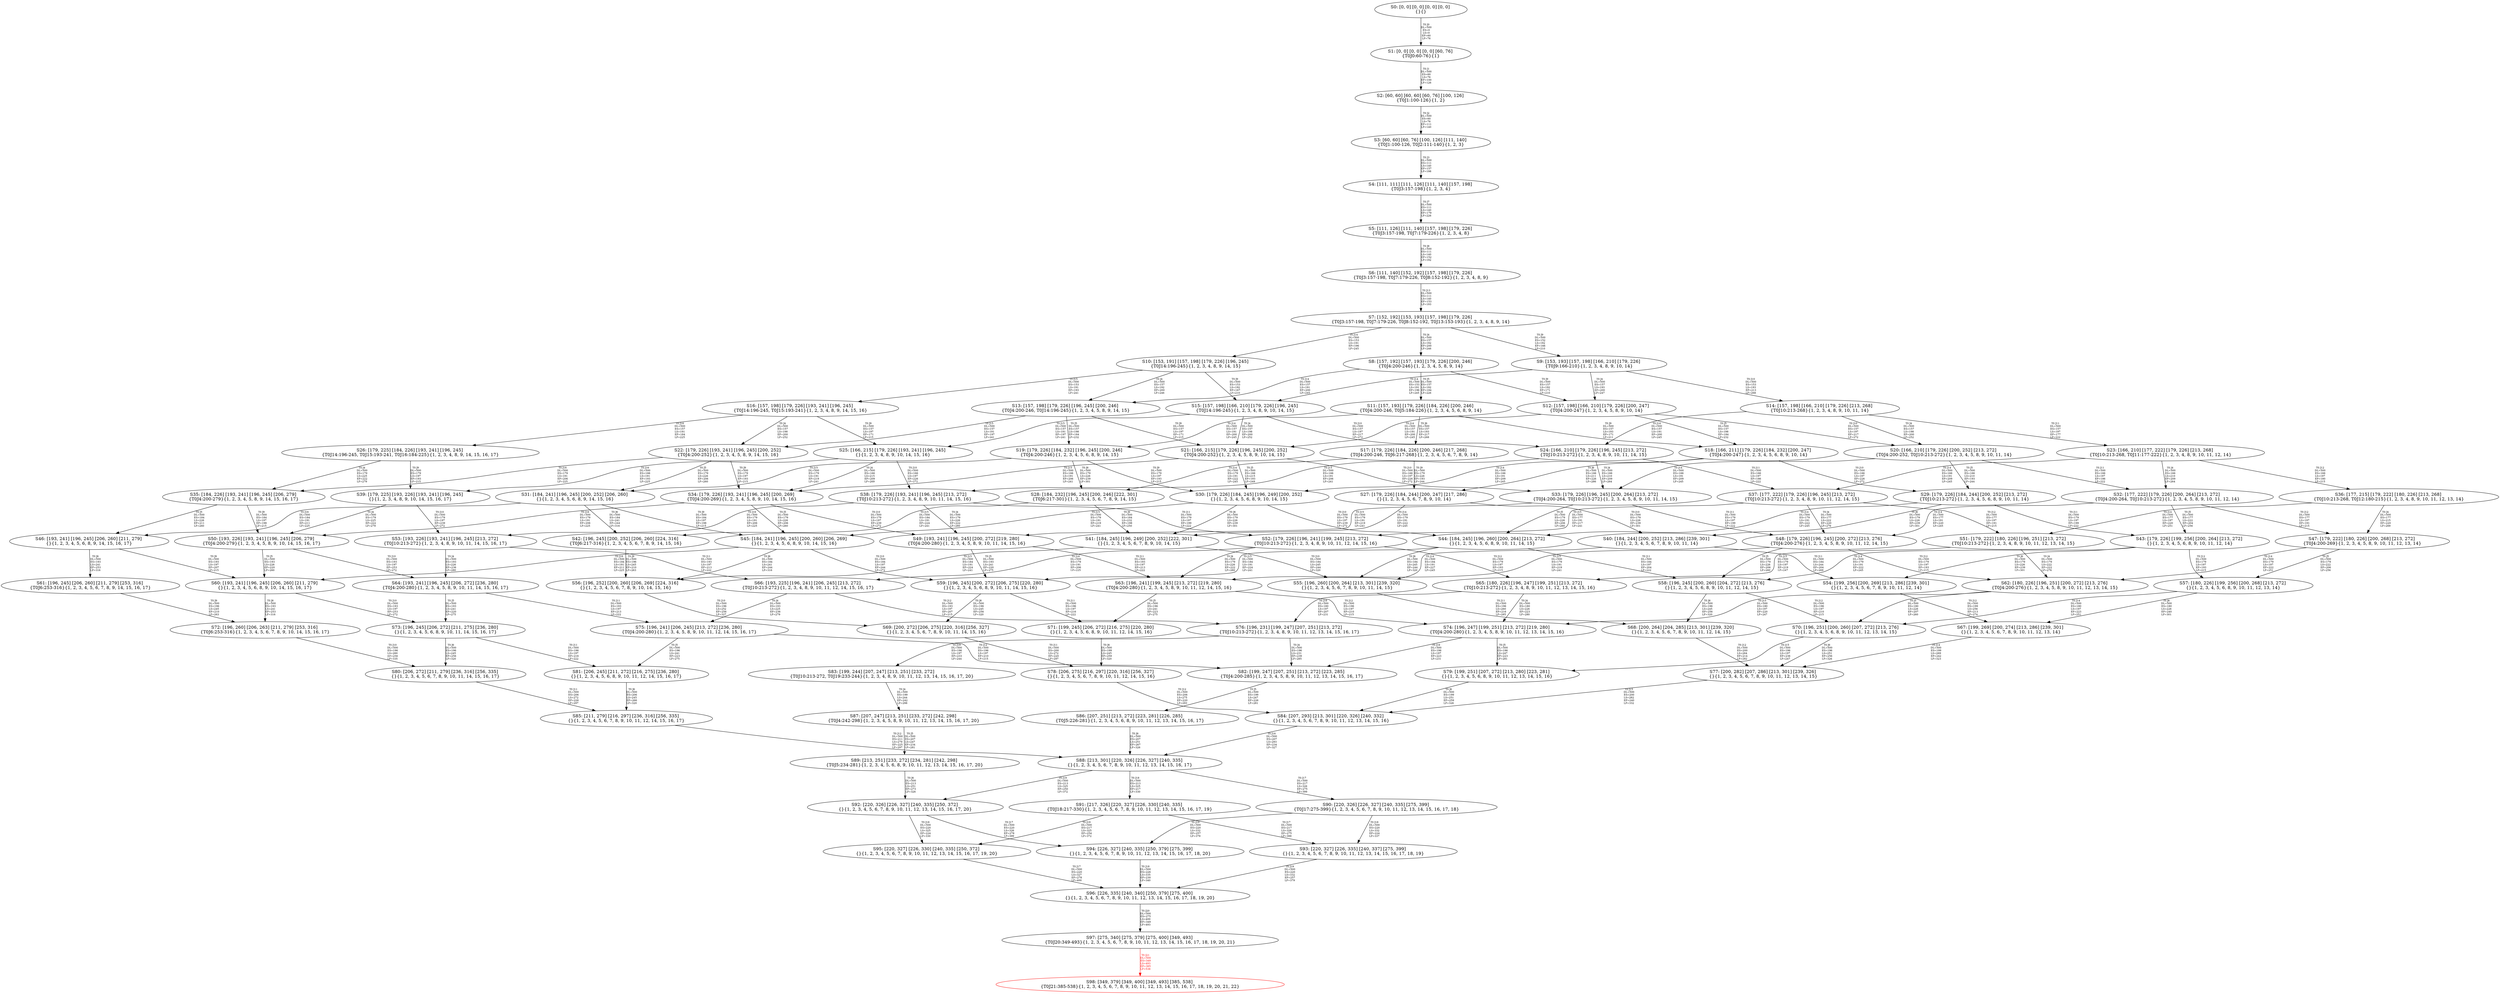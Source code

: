 digraph {
	S0[label="S0: [0, 0] [0, 0] [0, 0] [0, 0] \n{}{}"];
	S1[label="S1: [0, 0] [0, 0] [0, 0] [60, 76] \n{T0J0:60-76}{1}"];
	S2[label="S2: [60, 60] [60, 60] [60, 76] [100, 126] \n{T0J1:100-126}{1, 2}"];
	S3[label="S3: [60, 60] [60, 76] [100, 126] [111, 140] \n{T0J1:100-126, T0J2:111-140}{1, 2, 3}"];
	S4[label="S4: [111, 111] [111, 126] [111, 140] [157, 198] \n{T0J3:157-198}{1, 2, 3, 4}"];
	S5[label="S5: [111, 126] [111, 140] [157, 198] [179, 226] \n{T0J3:157-198, T0J7:179-226}{1, 2, 3, 4, 8}"];
	S6[label="S6: [111, 140] [152, 192] [157, 198] [179, 226] \n{T0J3:157-198, T0J7:179-226, T0J8:152-192}{1, 2, 3, 4, 8, 9}"];
	S7[label="S7: [152, 192] [153, 193] [157, 198] [179, 226] \n{T0J3:157-198, T0J7:179-226, T0J8:152-192, T0J13:153-193}{1, 2, 3, 4, 8, 9, 14}"];
	S8[label="S8: [157, 192] [157, 193] [179, 226] [200, 246] \n{T0J4:200-246}{1, 2, 3, 4, 5, 8, 9, 14}"];
	S9[label="S9: [153, 193] [157, 198] [166, 210] [179, 226] \n{T0J9:166-210}{1, 2, 3, 4, 8, 9, 10, 14}"];
	S10[label="S10: [153, 191] [157, 198] [179, 226] [196, 245] \n{T0J14:196-245}{1, 2, 3, 4, 8, 9, 14, 15}"];
	S11[label="S11: [157, 193] [179, 226] [184, 226] [200, 246] \n{T0J4:200-246, T0J5:184-226}{1, 2, 3, 4, 5, 6, 8, 9, 14}"];
	S12[label="S12: [157, 198] [166, 210] [179, 226] [200, 247] \n{T0J4:200-247}{1, 2, 3, 4, 5, 8, 9, 10, 14}"];
	S13[label="S13: [157, 198] [179, 226] [196, 245] [200, 246] \n{T0J4:200-246, T0J14:196-245}{1, 2, 3, 4, 5, 8, 9, 14, 15}"];
	S14[label="S14: [157, 198] [166, 210] [179, 226] [213, 268] \n{T0J10:213-268}{1, 2, 3, 4, 8, 9, 10, 11, 14}"];
	S15[label="S15: [157, 198] [166, 210] [179, 226] [196, 245] \n{T0J14:196-245}{1, 2, 3, 4, 8, 9, 10, 14, 15}"];
	S16[label="S16: [157, 198] [179, 226] [193, 241] [196, 245] \n{T0J14:196-245, T0J15:193-241}{1, 2, 3, 4, 8, 9, 14, 15, 16}"];
	S17[label="S17: [179, 226] [184, 226] [200, 246] [217, 268] \n{T0J4:200-246, T0J6:217-268}{1, 2, 3, 4, 5, 6, 7, 8, 9, 14}"];
	S18[label="S18: [166, 211] [179, 226] [184, 232] [200, 247] \n{T0J4:200-247}{1, 2, 3, 4, 5, 6, 8, 9, 10, 14}"];
	S19[label="S19: [179, 226] [184, 232] [196, 245] [200, 246] \n{T0J4:200-246}{1, 2, 3, 4, 5, 6, 8, 9, 14, 15}"];
	S20[label="S20: [166, 210] [179, 226] [200, 252] [213, 272] \n{T0J4:200-252, T0J10:213-272}{1, 2, 3, 4, 5, 8, 9, 10, 11, 14}"];
	S21[label="S21: [166, 215] [179, 226] [196, 245] [200, 252] \n{T0J4:200-252}{1, 2, 3, 4, 5, 8, 9, 10, 14, 15}"];
	S22[label="S22: [179, 226] [193, 241] [196, 245] [200, 252] \n{T0J4:200-252}{1, 2, 3, 4, 5, 8, 9, 14, 15, 16}"];
	S23[label="S23: [166, 210] [177, 222] [179, 226] [213, 268] \n{T0J10:213-268, T0J11:177-222}{1, 2, 3, 4, 8, 9, 10, 11, 12, 14}"];
	S24[label="S24: [166, 210] [179, 226] [196, 245] [213, 272] \n{T0J10:213-272}{1, 2, 3, 4, 8, 9, 10, 11, 14, 15}"];
	S25[label="S25: [166, 215] [179, 226] [193, 241] [196, 245] \n{}{1, 2, 3, 4, 8, 9, 10, 14, 15, 16}"];
	S26[label="S26: [179, 225] [184, 226] [193, 241] [196, 245] \n{T0J14:196-245, T0J15:193-241, T0J16:184-225}{1, 2, 3, 4, 8, 9, 14, 15, 16, 17}"];
	S27[label="S27: [179, 226] [184, 244] [200, 247] [217, 286] \n{}{1, 2, 3, 4, 5, 6, 7, 8, 9, 10, 14}"];
	S28[label="S28: [184, 232] [196, 245] [200, 246] [222, 301] \n{T0J6:217-301}{1, 2, 3, 4, 5, 6, 7, 8, 9, 14, 15}"];
	S29[label="S29: [179, 226] [184, 244] [200, 252] [213, 272] \n{T0J10:213-272}{1, 2, 3, 4, 5, 6, 8, 9, 10, 11, 14}"];
	S30[label="S30: [179, 226] [184, 245] [196, 249] [200, 252] \n{}{1, 2, 3, 4, 5, 6, 8, 9, 10, 14, 15}"];
	S31[label="S31: [184, 241] [196, 245] [200, 252] [206, 260] \n{}{1, 2, 3, 4, 5, 6, 8, 9, 14, 15, 16}"];
	S32[label="S32: [177, 222] [179, 226] [200, 264] [213, 272] \n{T0J4:200-264, T0J10:213-272}{1, 2, 3, 4, 5, 8, 9, 10, 11, 12, 14}"];
	S33[label="S33: [179, 226] [196, 245] [200, 264] [213, 272] \n{T0J4:200-264, T0J10:213-272}{1, 2, 3, 4, 5, 8, 9, 10, 11, 14, 15}"];
	S34[label="S34: [179, 226] [193, 241] [196, 245] [200, 269] \n{T0J4:200-269}{1, 2, 3, 4, 5, 8, 9, 10, 14, 15, 16}"];
	S35[label="S35: [184, 226] [193, 241] [196, 245] [206, 279] \n{T0J4:200-279}{1, 2, 3, 4, 5, 8, 9, 14, 15, 16, 17}"];
	S36[label="S36: [177, 215] [179, 222] [180, 226] [213, 268] \n{T0J10:213-268, T0J12:180-215}{1, 2, 3, 4, 8, 9, 10, 11, 12, 13, 14}"];
	S37[label="S37: [177, 222] [179, 226] [196, 245] [213, 272] \n{T0J10:213-272}{1, 2, 3, 4, 8, 9, 10, 11, 12, 14, 15}"];
	S38[label="S38: [179, 226] [193, 241] [196, 245] [213, 272] \n{T0J10:213-272}{1, 2, 3, 4, 8, 9, 10, 11, 14, 15, 16}"];
	S39[label="S39: [179, 225] [193, 226] [193, 241] [196, 245] \n{}{1, 2, 3, 4, 8, 9, 10, 14, 15, 16, 17}"];
	S40[label="S40: [184, 244] [200, 252] [213, 286] [239, 301] \n{}{1, 2, 3, 4, 5, 6, 7, 8, 9, 10, 11, 14}"];
	S41[label="S41: [184, 245] [196, 249] [200, 252] [222, 301] \n{}{1, 2, 3, 4, 5, 6, 7, 8, 9, 10, 14, 15}"];
	S42[label="S42: [196, 245] [200, 252] [206, 260] [224, 316] \n{T0J6:217-316}{1, 2, 3, 4, 5, 6, 7, 8, 9, 14, 15, 16}"];
	S43[label="S43: [179, 226] [199, 256] [200, 264] [213, 272] \n{}{1, 2, 3, 4, 5, 6, 8, 9, 10, 11, 12, 14}"];
	S44[label="S44: [184, 245] [196, 260] [200, 264] [213, 272] \n{}{1, 2, 3, 4, 5, 6, 8, 9, 10, 11, 14, 15}"];
	S45[label="S45: [184, 241] [196, 245] [200, 260] [206, 269] \n{}{1, 2, 3, 4, 5, 6, 8, 9, 10, 14, 15, 16}"];
	S46[label="S46: [193, 241] [196, 245] [206, 260] [211, 279] \n{}{1, 2, 3, 4, 5, 6, 8, 9, 14, 15, 16, 17}"];
	S47[label="S47: [179, 222] [180, 226] [200, 268] [213, 272] \n{T0J4:200-269}{1, 2, 3, 4, 5, 8, 9, 10, 11, 12, 13, 14}"];
	S48[label="S48: [179, 226] [196, 245] [200, 272] [213, 276] \n{T0J4:200-276}{1, 2, 3, 4, 5, 8, 9, 10, 11, 12, 14, 15}"];
	S49[label="S49: [193, 241] [196, 245] [200, 272] [219, 280] \n{T0J4:200-280}{1, 2, 3, 4, 5, 8, 9, 10, 11, 14, 15, 16}"];
	S50[label="S50: [193, 226] [193, 241] [196, 245] [206, 279] \n{T0J4:200-279}{1, 2, 3, 4, 5, 8, 9, 10, 14, 15, 16, 17}"];
	S51[label="S51: [179, 222] [180, 226] [196, 251] [213, 272] \n{T0J10:213-272}{1, 2, 3, 4, 8, 9, 10, 11, 12, 13, 14, 15}"];
	S52[label="S52: [179, 226] [196, 241] [199, 245] [213, 272] \n{T0J10:213-272}{1, 2, 3, 4, 8, 9, 10, 11, 12, 14, 15, 16}"];
	S53[label="S53: [193, 226] [193, 241] [196, 245] [213, 272] \n{T0J10:213-272}{1, 2, 3, 4, 8, 9, 10, 11, 14, 15, 16, 17}"];
	S54[label="S54: [199, 256] [200, 269] [213, 286] [239, 301] \n{}{1, 2, 3, 4, 5, 6, 7, 8, 9, 10, 11, 12, 14}"];
	S55[label="S55: [196, 260] [200, 264] [213, 301] [239, 320] \n{}{1, 2, 3, 4, 5, 6, 7, 8, 9, 10, 11, 14, 15}"];
	S56[label="S56: [196, 252] [200, 260] [206, 269] [224, 316] \n{}{1, 2, 3, 4, 5, 6, 7, 8, 9, 10, 14, 15, 16}"];
	S57[label="S57: [180, 226] [199, 256] [200, 268] [213, 272] \n{}{1, 2, 3, 4, 5, 6, 8, 9, 10, 11, 12, 13, 14}"];
	S58[label="S58: [196, 245] [200, 260] [204, 272] [213, 276] \n{}{1, 2, 3, 4, 5, 6, 8, 9, 10, 11, 12, 14, 15}"];
	S59[label="S59: [196, 245] [200, 272] [206, 275] [220, 280] \n{}{1, 2, 3, 4, 5, 6, 8, 9, 10, 11, 14, 15, 16}"];
	S60[label="S60: [193, 241] [196, 245] [206, 260] [211, 279] \n{}{1, 2, 3, 4, 5, 6, 8, 9, 10, 14, 15, 16, 17}"];
	S61[label="S61: [196, 245] [206, 260] [211, 279] [253, 316] \n{T0J6:253-316}{1, 2, 3, 4, 5, 6, 7, 8, 9, 14, 15, 16, 17}"];
	S62[label="S62: [180, 226] [196, 251] [200, 272] [213, 276] \n{T0J4:200-276}{1, 2, 3, 4, 5, 8, 9, 10, 11, 12, 13, 14, 15}"];
	S63[label="S63: [196, 241] [199, 245] [213, 272] [219, 280] \n{T0J4:200-280}{1, 2, 3, 4, 5, 8, 9, 10, 11, 12, 14, 15, 16}"];
	S64[label="S64: [193, 241] [196, 245] [206, 272] [236, 280] \n{T0J4:200-280}{1, 2, 3, 4, 5, 8, 9, 10, 11, 14, 15, 16, 17}"];
	S65[label="S65: [180, 226] [196, 247] [199, 251] [213, 272] \n{T0J10:213-272}{1, 2, 3, 4, 8, 9, 10, 11, 12, 13, 14, 15, 16}"];
	S66[label="S66: [193, 225] [196, 241] [206, 245] [213, 272] \n{T0J10:213-272}{1, 2, 3, 4, 8, 9, 10, 11, 12, 14, 15, 16, 17}"];
	S67[label="S67: [199, 269] [200, 274] [213, 286] [239, 301] \n{}{1, 2, 3, 4, 5, 6, 7, 8, 9, 10, 11, 12, 13, 14}"];
	S68[label="S68: [200, 264] [204, 285] [213, 301] [239, 320] \n{}{1, 2, 3, 4, 5, 6, 7, 8, 9, 10, 11, 12, 14, 15}"];
	S69[label="S69: [200, 272] [206, 275] [220, 316] [256, 327] \n{}{1, 2, 3, 4, 5, 6, 7, 8, 9, 10, 11, 14, 15, 16}"];
	S70[label="S70: [196, 251] [200, 260] [207, 272] [213, 276] \n{}{1, 2, 3, 4, 5, 6, 8, 9, 10, 11, 12, 13, 14, 15}"];
	S71[label="S71: [199, 245] [206, 272] [216, 275] [220, 280] \n{}{1, 2, 3, 4, 5, 6, 8, 9, 10, 11, 12, 14, 15, 16}"];
	S72[label="S72: [196, 260] [206, 263] [211, 279] [253, 316] \n{T0J6:253-316}{1, 2, 3, 4, 5, 6, 7, 8, 9, 10, 14, 15, 16, 17}"];
	S73[label="S73: [196, 245] [206, 272] [211, 275] [236, 280] \n{}{1, 2, 3, 4, 5, 6, 8, 9, 10, 11, 14, 15, 16, 17}"];
	S74[label="S74: [196, 247] [199, 251] [213, 272] [219, 280] \n{T0J4:200-280}{1, 2, 3, 4, 5, 8, 9, 10, 11, 12, 13, 14, 15, 16}"];
	S75[label="S75: [196, 241] [206, 245] [213, 272] [236, 280] \n{T0J4:200-280}{1, 2, 3, 4, 5, 8, 9, 10, 11, 12, 14, 15, 16, 17}"];
	S76[label="S76: [196, 231] [199, 247] [207, 251] [213, 272] \n{T0J10:213-272}{1, 2, 3, 4, 8, 9, 10, 11, 12, 13, 14, 15, 16, 17}"];
	S77[label="S77: [200, 282] [207, 286] [213, 301] [239, 326] \n{}{1, 2, 3, 4, 5, 6, 7, 8, 9, 10, 11, 12, 13, 14, 15}"];
	S78[label="S78: [206, 275] [216, 297] [220, 316] [256, 327] \n{}{1, 2, 3, 4, 5, 6, 7, 8, 9, 10, 11, 12, 14, 15, 16}"];
	S79[label="S79: [199, 251] [207, 272] [213, 280] [223, 281] \n{}{1, 2, 3, 4, 5, 6, 8, 9, 10, 11, 12, 13, 14, 15, 16}"];
	S80[label="S80: [206, 272] [211, 279] [236, 316] [256, 335] \n{}{1, 2, 3, 4, 5, 6, 7, 8, 9, 10, 11, 14, 15, 16, 17}"];
	S81[label="S81: [206, 245] [211, 272] [216, 275] [236, 280] \n{}{1, 2, 3, 4, 5, 6, 8, 9, 10, 11, 12, 14, 15, 16, 17}"];
	S82[label="S82: [199, 247] [207, 251] [213, 272] [223, 285] \n{T0J4:200-285}{1, 2, 3, 4, 5, 8, 9, 10, 11, 12, 13, 14, 15, 16, 17}"];
	S83[label="S83: [199, 244] [207, 247] [213, 251] [233, 272] \n{T0J10:213-272, T0J19:233-244}{1, 2, 3, 4, 8, 9, 10, 11, 12, 13, 14, 15, 16, 17, 20}"];
	S84[label="S84: [207, 293] [213, 301] [220, 326] [240, 332] \n{}{1, 2, 3, 4, 5, 6, 7, 8, 9, 10, 11, 12, 13, 14, 15, 16}"];
	S85[label="S85: [211, 279] [216, 297] [236, 316] [256, 335] \n{}{1, 2, 3, 4, 5, 6, 7, 8, 9, 10, 11, 12, 14, 15, 16, 17}"];
	S86[label="S86: [207, 251] [213, 272] [223, 281] [226, 285] \n{T0J5:226-281}{1, 2, 3, 4, 5, 6, 8, 9, 10, 11, 12, 13, 14, 15, 16, 17}"];
	S87[label="S87: [207, 247] [213, 251] [233, 272] [242, 298] \n{T0J4:242-298}{1, 2, 3, 4, 5, 8, 9, 10, 11, 12, 13, 14, 15, 16, 17, 20}"];
	S88[label="S88: [213, 301] [220, 326] [226, 327] [240, 335] \n{}{1, 2, 3, 4, 5, 6, 7, 8, 9, 10, 11, 12, 13, 14, 15, 16, 17}"];
	S89[label="S89: [213, 251] [233, 272] [234, 281] [242, 298] \n{T0J5:234-281}{1, 2, 3, 4, 5, 6, 8, 9, 10, 11, 12, 13, 14, 15, 16, 17, 20}"];
	S90[label="S90: [220, 326] [226, 327] [240, 335] [275, 399] \n{T0J17:275-399}{1, 2, 3, 4, 5, 6, 7, 8, 9, 10, 11, 12, 13, 14, 15, 16, 17, 18}"];
	S91[label="S91: [217, 326] [220, 327] [226, 330] [240, 335] \n{T0J18:217-330}{1, 2, 3, 4, 5, 6, 7, 8, 9, 10, 11, 12, 13, 14, 15, 16, 17, 19}"];
	S92[label="S92: [220, 326] [226, 327] [240, 335] [250, 372] \n{}{1, 2, 3, 4, 5, 6, 7, 8, 9, 10, 11, 12, 13, 14, 15, 16, 17, 20}"];
	S93[label="S93: [220, 327] [226, 335] [240, 337] [275, 399] \n{}{1, 2, 3, 4, 5, 6, 7, 8, 9, 10, 11, 12, 13, 14, 15, 16, 17, 18, 19}"];
	S94[label="S94: [226, 327] [240, 335] [250, 379] [275, 399] \n{}{1, 2, 3, 4, 5, 6, 7, 8, 9, 10, 11, 12, 13, 14, 15, 16, 17, 18, 20}"];
	S95[label="S95: [220, 327] [226, 330] [240, 335] [250, 372] \n{}{1, 2, 3, 4, 5, 6, 7, 8, 9, 10, 11, 12, 13, 14, 15, 16, 17, 19, 20}"];
	S96[label="S96: [226, 335] [240, 340] [250, 379] [275, 400] \n{}{1, 2, 3, 4, 5, 6, 7, 8, 9, 10, 11, 12, 13, 14, 15, 16, 17, 18, 19, 20}"];
	S97[label="S97: [275, 340] [275, 379] [275, 400] [349, 493] \n{T0J20:349-493}{1, 2, 3, 4, 5, 6, 7, 8, 9, 10, 11, 12, 13, 14, 15, 16, 17, 18, 19, 20, 21}"];
	S98[label="S98: [349, 379] [349, 400] [349, 493] [385, 538] \n{T0J21:385-538}{1, 2, 3, 4, 5, 6, 7, 8, 9, 10, 11, 12, 13, 14, 15, 16, 17, 18, 19, 20, 21, 22}"];
	S0 -> S1[label="T0 J0\nDL=500\nES=0\nLS=0\nEF=60\nLF=76",fontsize=8];
	S1 -> S2[label="T0 J1\nDL=500\nES=60\nLS=76\nEF=100\nLF=126",fontsize=8];
	S2 -> S3[label="T0 J2\nDL=500\nES=60\nLS=76\nEF=111\nLF=140",fontsize=8];
	S3 -> S4[label="T0 J3\nDL=500\nES=111\nLS=140\nEF=157\nLF=198",fontsize=8];
	S4 -> S5[label="T0 J7\nDL=500\nES=111\nLS=140\nEF=179\nLF=226",fontsize=8];
	S5 -> S6[label="T0 J8\nDL=500\nES=111\nLS=140\nEF=152\nLF=192",fontsize=8];
	S6 -> S7[label="T0 J13\nDL=500\nES=111\nLS=140\nEF=153\nLF=193",fontsize=8];
	S7 -> S8[label="T0 J4\nDL=500\nES=157\nLS=192\nEF=200\nLF=246",fontsize=8];
	S7 -> S9[label="T0 J9\nDL=500\nES=152\nLS=192\nEF=166\nLF=210",fontsize=8];
	S7 -> S10[label="T0 J14\nDL=500\nES=153\nLS=191\nEF=196\nLF=245",fontsize=8];
	S8 -> S11[label="T0 J5\nDL=500\nES=157\nLS=192\nEF=184\nLF=226",fontsize=8];
	S8 -> S12[label="T0 J9\nDL=500\nES=157\nLS=192\nEF=171\nLF=210",fontsize=8];
	S8 -> S13[label="T0 J14\nDL=500\nES=157\nLS=191\nEF=200\nLF=245",fontsize=8];
	S9 -> S12[label="T0 J4\nDL=500\nES=157\nLS=193\nEF=200\nLF=247",fontsize=8];
	S9 -> S14[label="T0 J10\nDL=500\nES=153\nLS=193\nEF=213\nLF=268",fontsize=8];
	S9 -> S15[label="T0 J14\nDL=500\nES=153\nLS=191\nEF=196\nLF=245",fontsize=8];
	S10 -> S13[label="T0 J4\nDL=500\nES=157\nLS=192\nEF=200\nLF=246",fontsize=8];
	S10 -> S15[label="T0 J9\nDL=500\nES=153\nLS=192\nEF=167\nLF=210",fontsize=8];
	S10 -> S16[label="T0 J15\nDL=500\nES=153\nLS=191\nEF=193\nLF=241",fontsize=8];
	S11 -> S17[label="T0 J6\nDL=500\nES=157\nLS=193\nEF=217\nLF=268",fontsize=8];
	S11 -> S18[label="T0 J9\nDL=500\nES=157\nLS=193\nEF=171\nLF=211",fontsize=8];
	S11 -> S19[label="T0 J14\nDL=500\nES=157\nLS=191\nEF=200\nLF=245",fontsize=8];
	S12 -> S18[label="T0 J5\nDL=500\nES=157\nLS=198\nEF=184\nLF=232",fontsize=8];
	S12 -> S20[label="T0 J10\nDL=500\nES=157\nLS=197\nEF=217\nLF=272",fontsize=8];
	S12 -> S21[label="T0 J14\nDL=500\nES=157\nLS=191\nEF=200\nLF=245",fontsize=8];
	S13 -> S19[label="T0 J5\nDL=500\nES=157\nLS=198\nEF=184\nLF=232",fontsize=8];
	S13 -> S21[label="T0 J9\nDL=500\nES=157\nLS=197\nEF=171\nLF=215",fontsize=8];
	S13 -> S22[label="T0 J15\nDL=500\nES=157\nLS=191\nEF=197\nLF=241",fontsize=8];
	S14 -> S20[label="T0 J4\nDL=500\nES=157\nLS=198\nEF=200\nLF=252",fontsize=8];
	S14 -> S23[label="T0 J11\nDL=500\nES=157\nLS=197\nEF=177\nLF=222",fontsize=8];
	S14 -> S24[label="T0 J14\nDL=500\nES=157\nLS=191\nEF=200\nLF=245",fontsize=8];
	S15 -> S21[label="T0 J4\nDL=500\nES=157\nLS=198\nEF=200\nLF=252",fontsize=8];
	S15 -> S24[label="T0 J10\nDL=500\nES=157\nLS=197\nEF=217\nLF=272",fontsize=8];
	S15 -> S25[label="T0 J15\nDL=500\nES=157\nLS=191\nEF=197\nLF=241",fontsize=8];
	S16 -> S22[label="T0 J4\nDL=500\nES=157\nLS=198\nEF=200\nLF=252",fontsize=8];
	S16 -> S25[label="T0 J9\nDL=500\nES=157\nLS=197\nEF=171\nLF=215",fontsize=8];
	S16 -> S26[label="T0 J16\nDL=500\nES=157\nLS=191\nEF=184\nLF=225",fontsize=8];
	S17 -> S27[label="T0 J9\nDL=500\nES=179\nLS=226\nEF=193\nLF=244",fontsize=8];
	S17 -> S28[label="T0 J14\nDL=500\nES=179\nLS=191\nEF=222\nLF=245",fontsize=8];
	S18 -> S27[label="T0 J6\nDL=500\nES=166\nLS=211\nEF=226\nLF=286",fontsize=8];
	S18 -> S29[label="T0 J10\nDL=500\nES=166\nLS=197\nEF=226\nLF=272",fontsize=8];
	S18 -> S30[label="T0 J14\nDL=500\nES=166\nLS=191\nEF=209\nLF=245",fontsize=8];
	S19 -> S28[label="T0 J6\nDL=500\nES=179\nLS=226\nEF=239\nLF=301",fontsize=8];
	S19 -> S30[label="T0 J9\nDL=500\nES=179\nLS=197\nEF=193\nLF=215",fontsize=8];
	S19 -> S31[label="T0 J15\nDL=500\nES=179\nLS=191\nEF=219\nLF=241",fontsize=8];
	S20 -> S29[label="T0 J5\nDL=500\nES=166\nLS=210\nEF=193\nLF=244",fontsize=8];
	S20 -> S32[label="T0 J11\nDL=500\nES=166\nLS=197\nEF=186\nLF=222",fontsize=8];
	S20 -> S33[label="T0 J14\nDL=500\nES=166\nLS=191\nEF=209\nLF=245",fontsize=8];
	S21 -> S30[label="T0 J5\nDL=500\nES=166\nLS=215\nEF=193\nLF=249",fontsize=8];
	S21 -> S33[label="T0 J10\nDL=500\nES=166\nLS=197\nEF=226\nLF=272",fontsize=8];
	S21 -> S34[label="T0 J15\nDL=500\nES=166\nLS=191\nEF=206\nLF=241",fontsize=8];
	S22 -> S31[label="T0 J5\nDL=500\nES=179\nLS=226\nEF=206\nLF=260",fontsize=8];
	S22 -> S34[label="T0 J9\nDL=500\nES=179\nLS=197\nEF=193\nLF=215",fontsize=8];
	S22 -> S35[label="T0 J16\nDL=500\nES=179\nLS=191\nEF=206\nLF=225",fontsize=8];
	S23 -> S32[label="T0 J4\nDL=500\nES=166\nLS=210\nEF=209\nLF=264",fontsize=8];
	S23 -> S36[label="T0 J12\nDL=500\nES=166\nLS=197\nEF=180\nLF=215",fontsize=8];
	S23 -> S37[label="T0 J14\nDL=500\nES=166\nLS=191\nEF=209\nLF=245",fontsize=8];
	S24 -> S33[label="T0 J4\nDL=500\nES=166\nLS=210\nEF=209\nLF=264",fontsize=8];
	S24 -> S37[label="T0 J11\nDL=500\nES=166\nLS=197\nEF=186\nLF=222",fontsize=8];
	S24 -> S38[label="T0 J15\nDL=500\nES=166\nLS=191\nEF=206\nLF=241",fontsize=8];
	S25 -> S34[label="T0 J4\nDL=500\nES=166\nLS=215\nEF=209\nLF=269",fontsize=8];
	S25 -> S38[label="T0 J10\nDL=500\nES=166\nLS=197\nEF=226\nLF=272",fontsize=8];
	S25 -> S39[label="T0 J16\nDL=500\nES=166\nLS=191\nEF=193\nLF=225",fontsize=8];
	S26 -> S35[label="T0 J4\nDL=500\nES=179\nLS=225\nEF=222\nLF=279",fontsize=8];
	S26 -> S39[label="T0 J9\nDL=500\nES=179\nLS=197\nEF=193\nLF=215",fontsize=8];
	S27 -> S40[label="T0 J10\nDL=500\nES=179\nLS=226\nEF=239\nLF=301",fontsize=8];
	S27 -> S41[label="T0 J14\nDL=500\nES=179\nLS=191\nEF=222\nLF=245",fontsize=8];
	S28 -> S41[label="T0 J9\nDL=500\nES=184\nLS=232\nEF=198\nLF=250",fontsize=8];
	S28 -> S42[label="T0 J15\nDL=500\nES=184\nLS=191\nEF=224\nLF=241",fontsize=8];
	S29 -> S40[label="T0 J6\nDL=500\nES=179\nLS=226\nEF=239\nLF=301",fontsize=8];
	S29 -> S43[label="T0 J11\nDL=500\nES=179\nLS=197\nEF=199\nLF=222",fontsize=8];
	S29 -> S44[label="T0 J14\nDL=500\nES=179\nLS=191\nEF=222\nLF=245",fontsize=8];
	S30 -> S41[label="T0 J6\nDL=500\nES=179\nLS=226\nEF=239\nLF=301",fontsize=8];
	S30 -> S44[label="T0 J10\nDL=500\nES=179\nLS=197\nEF=239\nLF=272",fontsize=8];
	S30 -> S45[label="T0 J15\nDL=500\nES=179\nLS=191\nEF=219\nLF=241",fontsize=8];
	S31 -> S42[label="T0 J6\nDL=500\nES=184\nLS=241\nEF=244\nLF=316",fontsize=8];
	S31 -> S45[label="T0 J9\nDL=500\nES=184\nLS=197\nEF=198\nLF=215",fontsize=8];
	S31 -> S46[label="T0 J16\nDL=500\nES=184\nLS=191\nEF=211\nLF=225",fontsize=8];
	S32 -> S43[label="T0 J5\nDL=500\nES=177\nLS=222\nEF=204\nLF=256",fontsize=8];
	S32 -> S47[label="T0 J12\nDL=500\nES=177\nLS=197\nEF=191\nLF=215",fontsize=8];
	S32 -> S48[label="T0 J14\nDL=500\nES=177\nLS=191\nEF=220\nLF=245",fontsize=8];
	S33 -> S44[label="T0 J5\nDL=500\nES=179\nLS=226\nEF=206\nLF=260",fontsize=8];
	S33 -> S48[label="T0 J11\nDL=500\nES=179\nLS=197\nEF=199\nLF=222",fontsize=8];
	S33 -> S49[label="T0 J15\nDL=500\nES=179\nLS=191\nEF=219\nLF=241",fontsize=8];
	S34 -> S45[label="T0 J5\nDL=500\nES=179\nLS=226\nEF=206\nLF=260",fontsize=8];
	S34 -> S49[label="T0 J10\nDL=500\nES=179\nLS=197\nEF=239\nLF=272",fontsize=8];
	S34 -> S50[label="T0 J16\nDL=500\nES=179\nLS=191\nEF=206\nLF=225",fontsize=8];
	S35 -> S46[label="T0 J5\nDL=500\nES=184\nLS=226\nEF=211\nLF=260",fontsize=8];
	S35 -> S50[label="T0 J9\nDL=500\nES=184\nLS=197\nEF=198\nLF=215",fontsize=8];
	S36 -> S47[label="T0 J4\nDL=500\nES=177\nLS=215\nEF=220\nLF=269",fontsize=8];
	S36 -> S51[label="T0 J14\nDL=500\nES=177\nLS=197\nEF=220\nLF=251",fontsize=8];
	S37 -> S48[label="T0 J4\nDL=500\nES=177\nLS=222\nEF=220\nLF=276",fontsize=8];
	S37 -> S51[label="T0 J12\nDL=500\nES=177\nLS=197\nEF=191\nLF=215",fontsize=8];
	S37 -> S52[label="T0 J15\nDL=500\nES=177\nLS=191\nEF=217\nLF=241",fontsize=8];
	S38 -> S49[label="T0 J4\nDL=500\nES=179\nLS=226\nEF=222\nLF=280",fontsize=8];
	S38 -> S52[label="T0 J11\nDL=500\nES=179\nLS=197\nEF=199\nLF=222",fontsize=8];
	S38 -> S53[label="T0 J16\nDL=500\nES=179\nLS=191\nEF=206\nLF=225",fontsize=8];
	S39 -> S50[label="T0 J4\nDL=500\nES=179\nLS=225\nEF=222\nLF=279",fontsize=8];
	S39 -> S53[label="T0 J10\nDL=500\nES=179\nLS=197\nEF=239\nLF=272",fontsize=8];
	S40 -> S54[label="T0 J11\nDL=500\nES=184\nLS=244\nEF=204\nLF=269",fontsize=8];
	S40 -> S55[label="T0 J14\nDL=500\nES=184\nLS=191\nEF=227\nLF=245",fontsize=8];
	S41 -> S55[label="T0 J10\nDL=500\nES=184\nLS=245\nEF=244\nLF=320",fontsize=8];
	S41 -> S56[label="T0 J15\nDL=500\nES=184\nLS=191\nEF=224\nLF=241",fontsize=8];
	S42 -> S56[label="T0 J9\nDL=500\nES=196\nLS=245\nEF=210\nLF=263",fontsize=8];
	S43 -> S54[label="T0 J6\nDL=500\nES=179\nLS=226\nEF=239\nLF=301",fontsize=8];
	S43 -> S57[label="T0 J12\nDL=500\nES=179\nLS=197\nEF=193\nLF=215",fontsize=8];
	S43 -> S58[label="T0 J14\nDL=500\nES=179\nLS=191\nEF=222\nLF=245",fontsize=8];
	S44 -> S55[label="T0 J6\nDL=500\nES=184\nLS=245\nEF=244\nLF=320",fontsize=8];
	S44 -> S58[label="T0 J11\nDL=500\nES=184\nLS=197\nEF=204\nLF=222",fontsize=8];
	S44 -> S59[label="T0 J15\nDL=500\nES=184\nLS=191\nEF=224\nLF=241",fontsize=8];
	S45 -> S56[label="T0 J6\nDL=500\nES=184\nLS=241\nEF=244\nLF=316",fontsize=8];
	S45 -> S59[label="T0 J10\nDL=500\nES=184\nLS=197\nEF=244\nLF=272",fontsize=8];
	S45 -> S60[label="T0 J16\nDL=500\nES=184\nLS=191\nEF=211\nLF=225",fontsize=8];
	S46 -> S61[label="T0 J6\nDL=500\nES=193\nLS=241\nEF=253\nLF=316",fontsize=8];
	S46 -> S60[label="T0 J9\nDL=500\nES=193\nLS=197\nEF=207\nLF=215",fontsize=8];
	S47 -> S57[label="T0 J5\nDL=500\nES=179\nLS=222\nEF=206\nLF=256",fontsize=8];
	S47 -> S62[label="T0 J14\nDL=500\nES=179\nLS=197\nEF=222\nLF=251",fontsize=8];
	S48 -> S58[label="T0 J5\nDL=500\nES=179\nLS=226\nEF=206\nLF=260",fontsize=8];
	S48 -> S62[label="T0 J12\nDL=500\nES=179\nLS=197\nEF=193\nLF=215",fontsize=8];
	S48 -> S63[label="T0 J15\nDL=500\nES=179\nLS=191\nEF=219\nLF=241",fontsize=8];
	S49 -> S59[label="T0 J5\nDL=500\nES=193\nLS=241\nEF=220\nLF=275",fontsize=8];
	S49 -> S63[label="T0 J11\nDL=500\nES=193\nLS=197\nEF=213\nLF=222",fontsize=8];
	S50 -> S60[label="T0 J5\nDL=500\nES=193\nLS=226\nEF=220\nLF=260",fontsize=8];
	S50 -> S64[label="T0 J10\nDL=500\nES=193\nLS=197\nEF=253\nLF=272",fontsize=8];
	S51 -> S62[label="T0 J4\nDL=500\nES=179\nLS=222\nEF=222\nLF=276",fontsize=8];
	S51 -> S65[label="T0 J15\nDL=500\nES=179\nLS=197\nEF=219\nLF=247",fontsize=8];
	S52 -> S63[label="T0 J4\nDL=500\nES=179\nLS=226\nEF=222\nLF=280",fontsize=8];
	S52 -> S65[label="T0 J12\nDL=500\nES=179\nLS=197\nEF=193\nLF=215",fontsize=8];
	S52 -> S66[label="T0 J16\nDL=500\nES=179\nLS=191\nEF=206\nLF=225",fontsize=8];
	S53 -> S64[label="T0 J4\nDL=500\nES=193\nLS=226\nEF=236\nLF=280",fontsize=8];
	S53 -> S66[label="T0 J11\nDL=500\nES=193\nLS=197\nEF=213\nLF=222",fontsize=8];
	S54 -> S67[label="T0 J12\nDL=500\nES=199\nLS=256\nEF=213\nLF=274",fontsize=8];
	S55 -> S68[label="T0 J11\nDL=500\nES=196\nLS=260\nEF=216\nLF=285",fontsize=8];
	S56 -> S69[label="T0 J10\nDL=500\nES=196\nLS=252\nEF=256\nLF=327",fontsize=8];
	S57 -> S67[label="T0 J6\nDL=500\nES=180\nLS=226\nEF=240\nLF=301",fontsize=8];
	S57 -> S70[label="T0 J14\nDL=500\nES=180\nLS=197\nEF=223\nLF=251",fontsize=8];
	S58 -> S68[label="T0 J6\nDL=500\nES=196\nLS=245\nEF=256\nLF=320",fontsize=8];
	S58 -> S70[label="T0 J12\nDL=500\nES=196\nLS=197\nEF=210\nLF=215",fontsize=8];
	S59 -> S69[label="T0 J6\nDL=500\nES=196\nLS=245\nEF=256\nLF=320",fontsize=8];
	S59 -> S71[label="T0 J11\nDL=500\nES=196\nLS=197\nEF=216\nLF=222",fontsize=8];
	S60 -> S72[label="T0 J6\nDL=500\nES=193\nLS=241\nEF=253\nLF=316",fontsize=8];
	S60 -> S73[label="T0 J10\nDL=500\nES=193\nLS=197\nEF=253\nLF=272",fontsize=8];
	S61 -> S72[label="T0 J9\nDL=500\nES=196\nLS=245\nEF=210\nLF=263",fontsize=8];
	S62 -> S70[label="T0 J5\nDL=500\nES=180\nLS=226\nEF=207\nLF=260",fontsize=8];
	S62 -> S74[label="T0 J15\nDL=500\nES=180\nLS=197\nEF=220\nLF=247",fontsize=8];
	S63 -> S71[label="T0 J5\nDL=500\nES=196\nLS=241\nEF=223\nLF=275",fontsize=8];
	S63 -> S74[label="T0 J12\nDL=500\nES=196\nLS=197\nEF=210\nLF=215",fontsize=8];
	S64 -> S73[label="T0 J5\nDL=500\nES=193\nLS=241\nEF=220\nLF=275",fontsize=8];
	S64 -> S75[label="T0 J11\nDL=500\nES=193\nLS=197\nEF=213\nLF=222",fontsize=8];
	S65 -> S74[label="T0 J4\nDL=500\nES=180\nLS=226\nEF=223\nLF=280",fontsize=8];
	S65 -> S76[label="T0 J16\nDL=500\nES=180\nLS=197\nEF=207\nLF=231",fontsize=8];
	S66 -> S75[label="T0 J4\nDL=500\nES=193\nLS=225\nEF=236\nLF=279",fontsize=8];
	S66 -> S76[label="T0 J12\nDL=500\nES=193\nLS=197\nEF=207\nLF=215",fontsize=8];
	S67 -> S77[label="T0 J14\nDL=500\nES=199\nLS=269\nEF=242\nLF=323",fontsize=8];
	S68 -> S77[label="T0 J12\nDL=500\nES=200\nLS=264\nEF=214\nLF=282",fontsize=8];
	S69 -> S78[label="T0 J11\nDL=500\nES=200\nLS=272\nEF=220\nLF=297",fontsize=8];
	S70 -> S77[label="T0 J6\nDL=500\nES=196\nLS=251\nEF=256\nLF=326",fontsize=8];
	S70 -> S79[label="T0 J15\nDL=500\nES=196\nLS=197\nEF=236\nLF=247",fontsize=8];
	S71 -> S78[label="T0 J6\nDL=500\nES=199\nLS=245\nEF=259\nLF=320",fontsize=8];
	S72 -> S80[label="T0 J10\nDL=500\nES=196\nLS=260\nEF=256\nLF=335",fontsize=8];
	S73 -> S80[label="T0 J6\nDL=500\nES=196\nLS=245\nEF=256\nLF=320",fontsize=8];
	S73 -> S81[label="T0 J11\nDL=500\nES=196\nLS=197\nEF=216\nLF=222",fontsize=8];
	S74 -> S79[label="T0 J5\nDL=500\nES=196\nLS=247\nEF=223\nLF=281",fontsize=8];
	S74 -> S82[label="T0 J16\nDL=500\nES=196\nLS=197\nEF=223\nLF=231",fontsize=8];
	S75 -> S81[label="T0 J5\nDL=500\nES=196\nLS=241\nEF=223\nLF=275",fontsize=8];
	S75 -> S82[label="T0 J12\nDL=500\nES=196\nLS=197\nEF=210\nLF=215",fontsize=8];
	S76 -> S82[label="T0 J4\nDL=500\nES=196\nLS=231\nEF=239\nLF=285",fontsize=8];
	S76 -> S83[label="T0 J19\nDL=500\nES=196\nLS=197\nEF=233\nLF=244",fontsize=8];
	S77 -> S84[label="T0 J15\nDL=500\nES=200\nLS=282\nEF=240\nLF=332",fontsize=8];
	S78 -> S84[label="T0 J12\nDL=500\nES=206\nLS=275\nEF=220\nLF=293",fontsize=8];
	S79 -> S84[label="T0 J6\nDL=500\nES=199\nLS=251\nEF=259\nLF=326",fontsize=8];
	S80 -> S85[label="T0 J11\nDL=500\nES=206\nLS=272\nEF=226\nLF=297",fontsize=8];
	S81 -> S85[label="T0 J6\nDL=500\nES=206\nLS=245\nEF=266\nLF=320",fontsize=8];
	S82 -> S86[label="T0 J5\nDL=500\nES=199\nLS=247\nEF=226\nLF=281",fontsize=8];
	S83 -> S87[label="T0 J4\nDL=500\nES=199\nLS=244\nEF=242\nLF=298",fontsize=8];
	S84 -> S88[label="T0 J16\nDL=500\nES=207\nLS=293\nEF=234\nLF=327",fontsize=8];
	S85 -> S88[label="T0 J12\nDL=500\nES=211\nLS=279\nEF=225\nLF=297",fontsize=8];
	S86 -> S88[label="T0 J6\nDL=500\nES=207\nLS=251\nEF=267\nLF=326",fontsize=8];
	S87 -> S89[label="T0 J5\nDL=500\nES=207\nLS=247\nEF=234\nLF=281",fontsize=8];
	S88 -> S90[label="T0 J17\nDL=500\nES=217\nLS=326\nEF=275\nLF=399",fontsize=8];
	S88 -> S91[label="T0 J18\nDL=500\nES=213\nLS=325\nEF=217\nLF=330",fontsize=8];
	S88 -> S92[label="T0 J19\nDL=500\nES=213\nLS=325\nEF=250\nLF=372",fontsize=8];
	S89 -> S92[label="T0 J6\nDL=500\nES=213\nLS=251\nEF=273\nLF=326",fontsize=8];
	S90 -> S93[label="T0 J18\nDL=500\nES=220\nLS=332\nEF=224\nLF=337",fontsize=8];
	S90 -> S94[label="T0 J19\nDL=500\nES=220\nLS=332\nEF=257\nLF=379",fontsize=8];
	S91 -> S93[label="T0 J17\nDL=500\nES=217\nLS=326\nEF=275\nLF=399",fontsize=8];
	S91 -> S95[label="T0 J19\nDL=500\nES=217\nLS=325\nEF=254\nLF=372",fontsize=8];
	S92 -> S94[label="T0 J17\nDL=500\nES=220\nLS=326\nEF=278\nLF=399",fontsize=8];
	S92 -> S95[label="T0 J18\nDL=500\nES=220\nLS=325\nEF=224\nLF=330",fontsize=8];
	S93 -> S96[label="T0 J19\nDL=500\nES=220\nLS=332\nEF=257\nLF=379",fontsize=8];
	S94 -> S96[label="T0 J18\nDL=500\nES=226\nLS=335\nEF=230\nLF=340",fontsize=8];
	S95 -> S96[label="T0 J17\nDL=500\nES=220\nLS=327\nEF=278\nLF=400",fontsize=8];
	S96 -> S97[label="T0 J20\nDL=500\nES=275\nLS=400\nEF=349\nLF=493",fontsize=8];
	S97 -> S98[label="T0 J21\nDL=500\nES=349\nLS=493\nEF=385\nLF=538",color=Red,fontcolor=Red,fontsize=8];
S98[color=Red];
}
